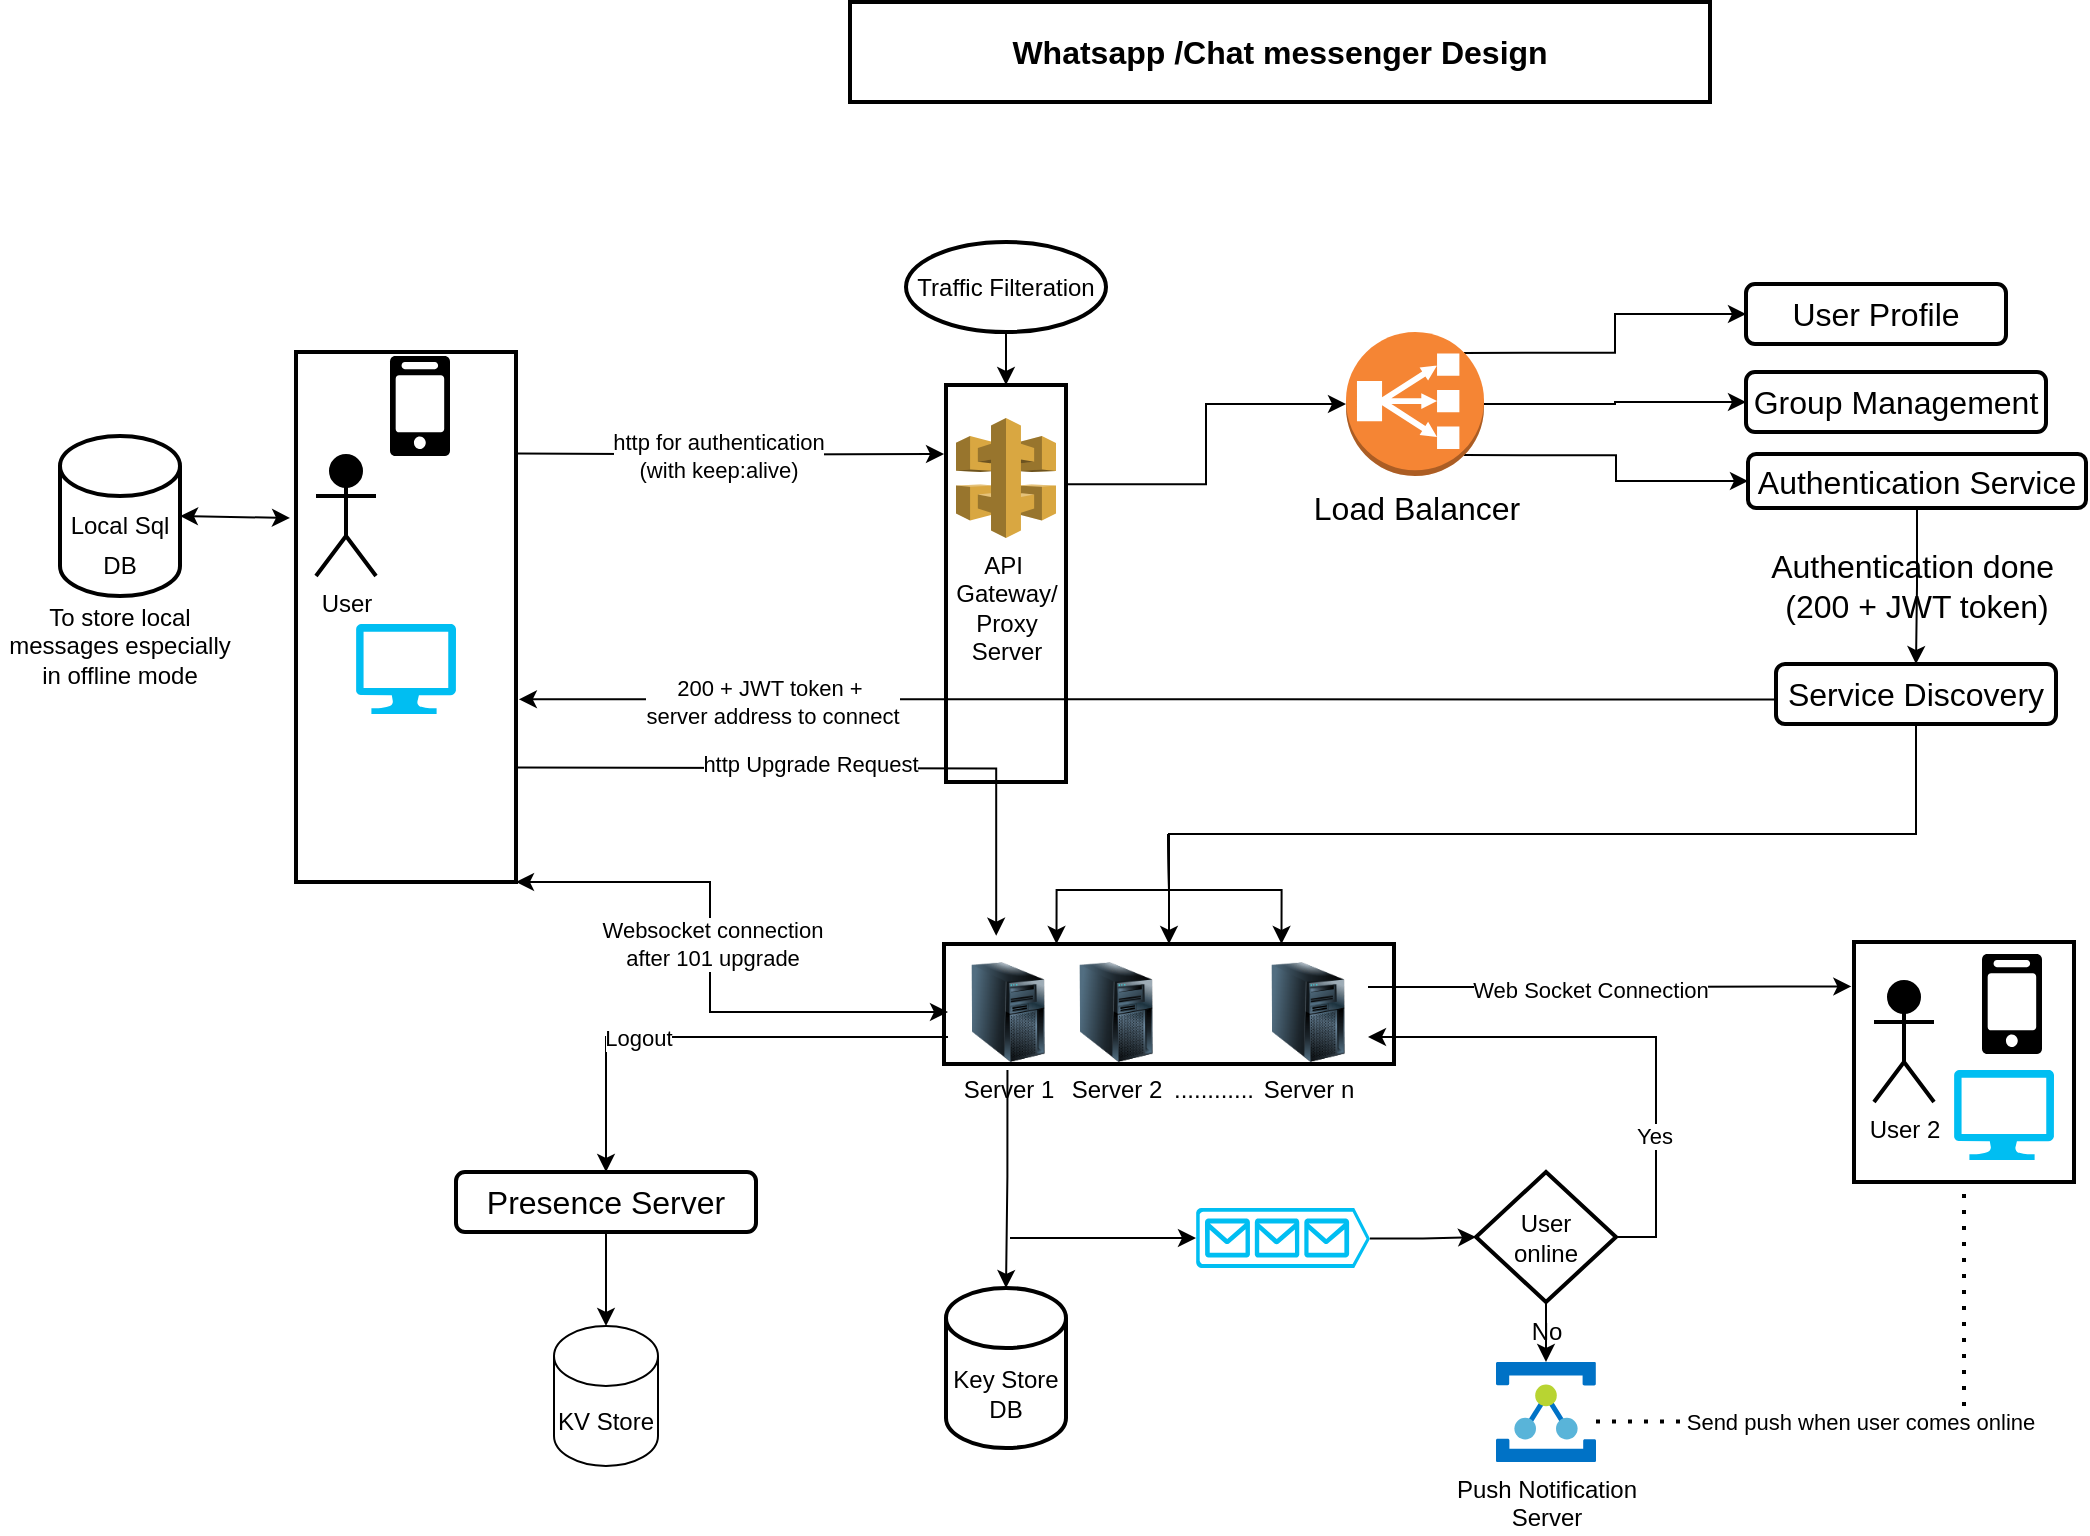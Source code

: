 <mxfile version="28.1.2" pages="5">
  <diagram name="Whatsapp/Chat Messanger" id="FwZEkRaonVABs5Nfbc_Y">
    <mxGraphModel dx="1197" dy="896" grid="1" gridSize="10" guides="1" tooltips="1" connect="1" arrows="1" fold="1" page="1" pageScale="1" pageWidth="850" pageHeight="1100" math="0" shadow="0">
      <root>
        <mxCell id="0" />
        <mxCell id="1" parent="0" />
        <mxCell id="ewhb513AnXxoGItvE4dK-2" value="" style="rounded=0;whiteSpace=wrap;html=1;fillColor=none;strokeWidth=2;strokeColor=#000000;" parent="1" vertex="1">
          <mxGeometry x="430" y="50" width="430" height="50" as="geometry" />
        </mxCell>
        <mxCell id="ewhb513AnXxoGItvE4dK-3" value="&lt;font style=&quot;font-size: 16px;&quot; color=&quot;#000000&quot;&gt;&lt;b&gt;Whatsapp /Chat messenger Design&lt;/b&gt;&lt;/font&gt;" style="text;html=1;align=center;verticalAlign=middle;whiteSpace=wrap;rounded=0;strokeWidth=2;" parent="1" vertex="1">
          <mxGeometry x="510" y="60" width="270" height="30" as="geometry" />
        </mxCell>
        <mxCell id="ewhb513AnXxoGItvE4dK-4" style="edgeStyle=orthogonalEdgeStyle;rounded=0;orthogonalLoop=1;jettySize=auto;html=1;exitX=1;exitY=0.25;exitDx=0;exitDy=0;entryX=0.116;entryY=-0.069;entryDx=0;entryDy=0;entryPerimeter=0;labelBackgroundColor=none;strokeColor=#000000;fontSize=12;fontColor=#000000;" parent="1" target="ewhb513AnXxoGItvE4dK-33" edge="1">
          <mxGeometry relative="1" as="geometry">
            <mxPoint x="263" y="432.75" as="sourcePoint" />
            <mxPoint x="478.3" y="432.5" as="targetPoint" />
          </mxGeometry>
        </mxCell>
        <mxCell id="ewhb513AnXxoGItvE4dK-5" value="http Upgrade Request" style="edgeLabel;html=1;align=center;verticalAlign=middle;resizable=0;points=[];" parent="ewhb513AnXxoGItvE4dK-4" vertex="1" connectable="0">
          <mxGeometry x="-0.241" y="2" relative="1" as="geometry">
            <mxPoint x="24" as="offset" />
          </mxGeometry>
        </mxCell>
        <mxCell id="ewhb513AnXxoGItvE4dK-6" value="" style="rounded=0;whiteSpace=wrap;html=1;strokeColor=#000000;strokeWidth=2;fontSize=16;fontColor=#000000;fillColor=none;" parent="1" vertex="1">
          <mxGeometry x="153" y="225" width="110" height="265" as="geometry" />
        </mxCell>
        <mxCell id="ewhb513AnXxoGItvE4dK-9" value="&lt;font style=&quot;font-size: 12px;&quot;&gt;Local Sql&lt;br&gt;DB&lt;/font&gt;" style="shape=cylinder3;whiteSpace=wrap;html=1;boundedLbl=1;backgroundOutline=1;size=15;strokeColor=#000000;strokeWidth=2;fontSize=16;fontColor=#000000;fillColor=none;" parent="1" vertex="1">
          <mxGeometry x="35" y="267" width="60" height="80" as="geometry" />
        </mxCell>
        <mxCell id="ewhb513AnXxoGItvE4dK-10" style="edgeStyle=orthogonalEdgeStyle;rounded=0;orthogonalLoop=1;jettySize=auto;html=1;exitX=0.855;exitY=0.145;exitDx=0;exitDy=0;exitPerimeter=0;entryX=0;entryY=0.5;entryDx=0;entryDy=0;labelBackgroundColor=none;strokeColor=#000000;fontSize=16;fontColor=#000000;" parent="1" source="ewhb513AnXxoGItvE4dK-13" target="ewhb513AnXxoGItvE4dK-14" edge="1">
          <mxGeometry relative="1" as="geometry" />
        </mxCell>
        <mxCell id="ewhb513AnXxoGItvE4dK-11" style="edgeStyle=orthogonalEdgeStyle;rounded=0;orthogonalLoop=1;jettySize=auto;html=1;exitX=1;exitY=0.5;exitDx=0;exitDy=0;exitPerimeter=0;entryX=0;entryY=0.5;entryDx=0;entryDy=0;labelBackgroundColor=none;strokeColor=#000000;fontSize=16;fontColor=#000000;" parent="1" source="ewhb513AnXxoGItvE4dK-13" target="ewhb513AnXxoGItvE4dK-15" edge="1">
          <mxGeometry relative="1" as="geometry" />
        </mxCell>
        <mxCell id="ewhb513AnXxoGItvE4dK-12" style="edgeStyle=orthogonalEdgeStyle;rounded=0;orthogonalLoop=1;jettySize=auto;html=1;exitX=0.855;exitY=0.855;exitDx=0;exitDy=0;exitPerimeter=0;entryX=0;entryY=0.5;entryDx=0;entryDy=0;labelBackgroundColor=none;strokeColor=#000000;fontSize=16;fontColor=#000000;" parent="1" source="ewhb513AnXxoGItvE4dK-13" target="ewhb513AnXxoGItvE4dK-17" edge="1">
          <mxGeometry relative="1" as="geometry" />
        </mxCell>
        <mxCell id="ewhb513AnXxoGItvE4dK-13" value="Load Balancer" style="outlineConnect=0;dashed=0;verticalLabelPosition=bottom;verticalAlign=top;align=center;html=1;shape=mxgraph.aws3.classic_load_balancer;fillColor=#F58534;gradientColor=none;strokeColor=#000000;strokeWidth=2;fontSize=16;fontColor=#000000;" parent="1" vertex="1">
          <mxGeometry x="678" y="215" width="69" height="72" as="geometry" />
        </mxCell>
        <mxCell id="ewhb513AnXxoGItvE4dK-14" value="User Profile" style="rounded=1;whiteSpace=wrap;html=1;strokeColor=#000000;strokeWidth=2;fontSize=16;fontColor=#000000;fillColor=none;" parent="1" vertex="1">
          <mxGeometry x="878" y="191" width="130" height="30" as="geometry" />
        </mxCell>
        <mxCell id="ewhb513AnXxoGItvE4dK-15" value="Group Management" style="rounded=1;whiteSpace=wrap;html=1;strokeColor=#000000;strokeWidth=2;fontSize=16;fontColor=#000000;fillColor=none;" parent="1" vertex="1">
          <mxGeometry x="878" y="235" width="150" height="30" as="geometry" />
        </mxCell>
        <mxCell id="ewhb513AnXxoGItvE4dK-16" value="Authentication done&amp;nbsp;&lt;div&gt;(200 + JWT token)&lt;/div&gt;" style="edgeStyle=orthogonalEdgeStyle;rounded=0;orthogonalLoop=1;jettySize=auto;html=1;exitX=0.5;exitY=1;exitDx=0;exitDy=0;entryX=0.5;entryY=0;entryDx=0;entryDy=0;strokeColor=#000000;fontSize=16;fontColor=#000000;labelBackgroundColor=none;" parent="1" source="ewhb513AnXxoGItvE4dK-17" target="ewhb513AnXxoGItvE4dK-19" edge="1">
          <mxGeometry relative="1" as="geometry" />
        </mxCell>
        <mxCell id="ewhb513AnXxoGItvE4dK-17" value="Authentication Service" style="rounded=1;whiteSpace=wrap;html=1;strokeColor=#000000;strokeWidth=2;fontSize=16;fontColor=#000000;fillColor=none;" parent="1" vertex="1">
          <mxGeometry x="879" y="276" width="169" height="27" as="geometry" />
        </mxCell>
        <mxCell id="ewhb513AnXxoGItvE4dK-18" style="edgeStyle=orthogonalEdgeStyle;rounded=0;orthogonalLoop=1;jettySize=auto;html=1;exitX=0;exitY=0.5;exitDx=0;exitDy=0;labelBackgroundColor=none;strokeColor=#000000;fontSize=12;fontColor=#000000;entryX=1.013;entryY=0.847;entryDx=0;entryDy=0;entryPerimeter=0;" parent="1" source="ewhb513AnXxoGItvE4dK-19" edge="1">
          <mxGeometry relative="1" as="geometry">
            <mxPoint x="893" y="345.21" as="sourcePoint" />
            <mxPoint x="264.43" y="398.665" as="targetPoint" />
            <Array as="points">
              <mxPoint x="893" y="399" />
            </Array>
          </mxGeometry>
        </mxCell>
        <mxCell id="h_y8U_LoF2xofD90duV6-14" value="200 + JWT token +&amp;nbsp;&lt;div&gt;server address to connect&lt;/div&gt;" style="edgeLabel;html=1;align=center;verticalAlign=middle;resizable=0;points=[];" vertex="1" connectable="0" parent="ewhb513AnXxoGItvE4dK-18">
          <mxGeometry x="0.172" y="1" relative="1" as="geometry">
            <mxPoint x="-135" as="offset" />
          </mxGeometry>
        </mxCell>
        <mxCell id="ewhb513AnXxoGItvE4dK-19" value="Service Discovery" style="rounded=1;whiteSpace=wrap;html=1;strokeColor=#000000;strokeWidth=2;fontSize=16;fontColor=#000000;fillColor=none;" parent="1" vertex="1">
          <mxGeometry x="893" y="381" width="140" height="30" as="geometry" />
        </mxCell>
        <mxCell id="ewhb513AnXxoGItvE4dK-20" style="edgeStyle=orthogonalEdgeStyle;rounded=0;orthogonalLoop=1;jettySize=auto;html=1;exitX=1;exitY=0.25;exitDx=0;exitDy=0;entryX=0;entryY=0.5;entryDx=0;entryDy=0;entryPerimeter=0;labelBackgroundColor=none;strokeColor=#000000;fontSize=12;fontColor=#000000;" parent="1" source="ewhb513AnXxoGItvE4dK-21" target="ewhb513AnXxoGItvE4dK-13" edge="1">
          <mxGeometry relative="1" as="geometry" />
        </mxCell>
        <mxCell id="ewhb513AnXxoGItvE4dK-21" value="" style="rounded=0;whiteSpace=wrap;html=1;strokeColor=#000000;strokeWidth=2;fontSize=16;fontColor=#000000;fillColor=none;" parent="1" vertex="1">
          <mxGeometry x="478" y="241.5" width="60" height="198.5" as="geometry" />
        </mxCell>
        <mxCell id="ewhb513AnXxoGItvE4dK-22" value="" style="verticalLabelPosition=bottom;html=1;verticalAlign=top;align=center;strokeColor=none;fillColor=#00BEF2;shape=mxgraph.azure.computer;pointerEvents=1;strokeWidth=2;fontSize=12;fontColor=#000000;" parent="1" vertex="1">
          <mxGeometry x="183" y="361" width="50" height="45" as="geometry" />
        </mxCell>
        <mxCell id="ewhb513AnXxoGItvE4dK-23" value="" style="outlineConnect=0;dashed=0;verticalLabelPosition=bottom;verticalAlign=top;align=center;html=1;shape=mxgraph.aws3.mobile_client;fillColor=#000000;gradientColor=none;strokeColor=#000000;strokeWidth=2;fontSize=12;fontColor=#000000;" parent="1" vertex="1">
          <mxGeometry x="200" y="227" width="30" height="50" as="geometry" />
        </mxCell>
        <mxCell id="ewhb513AnXxoGItvE4dK-24" value="User" style="shape=umlActor;verticalLabelPosition=bottom;verticalAlign=top;html=1;outlineConnect=0;strokeColor=#000000;strokeWidth=2;fontSize=12;fontColor=#000000;fillColor=#000000;" parent="1" vertex="1">
          <mxGeometry x="163" y="277" width="30" height="60" as="geometry" />
        </mxCell>
        <mxCell id="ewhb513AnXxoGItvE4dK-25" style="edgeStyle=orthogonalEdgeStyle;rounded=0;orthogonalLoop=1;jettySize=auto;html=1;exitX=0.5;exitY=1;exitDx=0;exitDy=0;entryX=0.5;entryY=0;entryDx=0;entryDy=0;labelBackgroundColor=none;strokeColor=#000000;fontSize=12;fontColor=#000000;" parent="1" source="ewhb513AnXxoGItvE4dK-26" target="ewhb513AnXxoGItvE4dK-21" edge="1">
          <mxGeometry relative="1" as="geometry" />
        </mxCell>
        <mxCell id="ewhb513AnXxoGItvE4dK-26" value="Traffic Filteration" style="ellipse;whiteSpace=wrap;html=1;strokeColor=#000000;strokeWidth=2;fontSize=12;fontColor=#000000;fillColor=none;" parent="1" vertex="1">
          <mxGeometry x="458" y="170" width="100" height="45" as="geometry" />
        </mxCell>
        <mxCell id="ewhb513AnXxoGItvE4dK-27" value="API&amp;nbsp;&lt;div&gt;Gateway/&lt;/div&gt;&lt;div&gt;Proxy&lt;/div&gt;&lt;div&gt;Server&lt;/div&gt;" style="outlineConnect=0;dashed=0;verticalLabelPosition=bottom;verticalAlign=top;align=center;html=1;shape=mxgraph.aws3.api_gateway;fillColor=#D9A741;gradientColor=none;strokeColor=#000000;strokeWidth=2;fontSize=12;fontColor=#000000;" parent="1" vertex="1">
          <mxGeometry x="483" y="258" width="50" height="60" as="geometry" />
        </mxCell>
        <mxCell id="ewhb513AnXxoGItvE4dK-32" value="To store local messages especially in offline mode" style="text;html=1;strokeColor=none;fillColor=none;align=center;verticalAlign=middle;whiteSpace=wrap;rounded=0;strokeWidth=2;fontSize=12;fontColor=#000000;" parent="1" vertex="1">
          <mxGeometry x="5" y="357" width="120" height="30" as="geometry" />
        </mxCell>
        <mxCell id="ewhb513AnXxoGItvE4dK-33" value="" style="rounded=0;whiteSpace=wrap;html=1;strokeColor=#000000;strokeWidth=2;fontSize=12;fontColor=#000000;fillColor=none;" parent="1" vertex="1">
          <mxGeometry x="477" y="521" width="225" height="60" as="geometry" />
        </mxCell>
        <mxCell id="ewhb513AnXxoGItvE4dK-34" value="&lt;span style=&quot;background-color: rgb(255, 255, 255);&quot;&gt;Server 1&lt;/span&gt;" style="image;html=1;image=img/lib/clip_art/computers/Server_Tower_128x128.png;strokeColor=#000000;strokeWidth=2;fontSize=12;fontColor=#000000;fillColor=#FFFFFF;" parent="1" vertex="1">
          <mxGeometry x="479" y="530" width="60" height="50" as="geometry" />
        </mxCell>
        <mxCell id="ewhb513AnXxoGItvE4dK-35" style="edgeStyle=orthogonalEdgeStyle;rounded=0;orthogonalLoop=1;jettySize=auto;html=1;exitX=0.141;exitY=1.05;exitDx=0;exitDy=0;entryX=0.5;entryY=0;entryDx=0;entryDy=0;entryPerimeter=0;labelBackgroundColor=none;strokeColor=#000000;fontSize=12;fontColor=#000000;exitPerimeter=0;" parent="1" source="ewhb513AnXxoGItvE4dK-33" target="ewhb513AnXxoGItvE4dK-40" edge="1">
          <mxGeometry relative="1" as="geometry" />
        </mxCell>
        <mxCell id="ewhb513AnXxoGItvE4dK-36" value="&lt;span style=&quot;background-color: rgb(255, 255, 255);&quot;&gt;Server 2&lt;/span&gt;" style="image;html=1;image=img/lib/clip_art/computers/Server_Tower_128x128.png;strokeColor=#000000;strokeWidth=2;fontSize=12;fontColor=#000000;fillColor=#FFFFFF;" parent="1" vertex="1">
          <mxGeometry x="533" y="530" width="60" height="50" as="geometry" />
        </mxCell>
        <mxCell id="ewhb513AnXxoGItvE4dK-37" style="edgeStyle=orthogonalEdgeStyle;rounded=0;orthogonalLoop=1;jettySize=auto;html=1;exitX=1;exitY=0.25;exitDx=0;exitDy=0;entryX=-0.012;entryY=0.185;entryDx=0;entryDy=0;entryPerimeter=0;labelBackgroundColor=none;strokeColor=#000000;fontSize=12;fontColor=#000000;endArrow=classic;endFill=1;" parent="1" source="ewhb513AnXxoGItvE4dK-38" target="ewhb513AnXxoGItvE4dK-48" edge="1">
          <mxGeometry relative="1" as="geometry" />
        </mxCell>
        <mxCell id="hHOZmWdSCg4MKxdZvMvC-11" value="Web Socket Connection" style="edgeLabel;html=1;align=center;verticalAlign=middle;resizable=0;points=[];" vertex="1" connectable="0" parent="ewhb513AnXxoGItvE4dK-37">
          <mxGeometry x="-0.091" y="-1" relative="1" as="geometry">
            <mxPoint x="1" as="offset" />
          </mxGeometry>
        </mxCell>
        <mxCell id="ewhb513AnXxoGItvE4dK-38" value="&lt;span style=&quot;background-color: rgb(255, 255, 255);&quot;&gt;Server n&lt;/span&gt;" style="image;html=1;image=img/lib/clip_art/computers/Server_Tower_128x128.png;strokeColor=#000000;strokeWidth=2;fontSize=12;fontColor=#000000;fillColor=#FFFFFF;" parent="1" vertex="1">
          <mxGeometry x="629" y="530" width="60" height="50" as="geometry" />
        </mxCell>
        <mxCell id="ewhb513AnXxoGItvE4dK-39" value="............" style="text;html=1;strokeColor=none;fillColor=none;align=center;verticalAlign=middle;whiteSpace=wrap;rounded=0;labelBackgroundColor=#FFFFFF;strokeWidth=2;fontSize=12;fontColor=#000000;" parent="1" vertex="1">
          <mxGeometry x="582" y="579" width="60" height="30" as="geometry" />
        </mxCell>
        <mxCell id="ewhb513AnXxoGItvE4dK-40" value="Key Store&lt;br&gt;DB" style="shape=cylinder3;whiteSpace=wrap;html=1;boundedLbl=1;backgroundOutline=1;size=15;labelBackgroundColor=#FFFFFF;strokeColor=#000000;strokeWidth=2;fontSize=12;fontColor=#000000;fillColor=#FFFFFF;" parent="1" vertex="1">
          <mxGeometry x="478" y="693" width="60" height="80" as="geometry" />
        </mxCell>
        <mxCell id="ewhb513AnXxoGItvE4dK-41" style="edgeStyle=orthogonalEdgeStyle;rounded=0;orthogonalLoop=1;jettySize=auto;html=1;exitX=1;exitY=0.51;exitDx=0;exitDy=0;exitPerimeter=0;entryX=0;entryY=0.5;entryDx=0;entryDy=0;labelBackgroundColor=none;strokeColor=#000000;fontSize=12;fontColor=#000000;endArrow=classic;endFill=1;" parent="1" source="ewhb513AnXxoGItvE4dK-42" target="ewhb513AnXxoGItvE4dK-46" edge="1">
          <mxGeometry relative="1" as="geometry" />
        </mxCell>
        <mxCell id="ewhb513AnXxoGItvE4dK-42" value="" style="verticalLabelPosition=bottom;html=1;verticalAlign=top;align=center;strokeColor=none;fillColor=#00BEF2;shape=mxgraph.azure.queue_generic;pointerEvents=1;labelBackgroundColor=#FFFFFF;strokeWidth=2;fontSize=12;fontColor=#000000;" parent="1" vertex="1">
          <mxGeometry x="603" y="653" width="87" height="30" as="geometry" />
        </mxCell>
        <mxCell id="ewhb513AnXxoGItvE4dK-43" value="No" style="edgeStyle=orthogonalEdgeStyle;rounded=0;orthogonalLoop=1;jettySize=auto;html=1;exitX=0.5;exitY=1;exitDx=0;exitDy=0;labelBackgroundColor=none;strokeColor=#000000;fontSize=12;fontColor=#000000;endArrow=classic;endFill=1;" parent="1" source="ewhb513AnXxoGItvE4dK-46" target="ewhb513AnXxoGItvE4dK-47" edge="1">
          <mxGeometry relative="1" as="geometry" />
        </mxCell>
        <mxCell id="ewhb513AnXxoGItvE4dK-44" style="edgeStyle=orthogonalEdgeStyle;rounded=0;orthogonalLoop=1;jettySize=auto;html=1;exitX=1;exitY=0.5;exitDx=0;exitDy=0;entryX=1;entryY=0.75;entryDx=0;entryDy=0;labelBackgroundColor=none;strokeColor=#000000;fontSize=12;fontColor=#000000;endArrow=classic;endFill=1;" parent="1" source="ewhb513AnXxoGItvE4dK-46" target="ewhb513AnXxoGItvE4dK-38" edge="1">
          <mxGeometry relative="1" as="geometry" />
        </mxCell>
        <mxCell id="ewhb513AnXxoGItvE4dK-45" value="Yes" style="edgeLabel;html=1;align=center;verticalAlign=middle;resizable=0;points=[];" parent="ewhb513AnXxoGItvE4dK-44" vertex="1" connectable="0">
          <mxGeometry x="-0.464" y="1" relative="1" as="geometry">
            <mxPoint as="offset" />
          </mxGeometry>
        </mxCell>
        <mxCell id="ewhb513AnXxoGItvE4dK-46" value="User&lt;br&gt;online" style="rhombus;whiteSpace=wrap;html=1;labelBackgroundColor=#FFFFFF;strokeColor=#000000;strokeWidth=2;fontSize=12;fontColor=#000000;fillColor=#FFFFFF;" parent="1" vertex="1">
          <mxGeometry x="743" y="635" width="70" height="65" as="geometry" />
        </mxCell>
        <mxCell id="ewhb513AnXxoGItvE4dK-47" value="Push Notification&lt;div&gt;Server&lt;/div&gt;" style="sketch=0;aspect=fixed;html=1;points=[];align=center;image;fontSize=12;image=img/lib/mscae/Service_Bus_Relay.svg;labelBackgroundColor=#FFFFFF;strokeColor=#000000;strokeWidth=2;fontColor=#000000;fillColor=#FFFFFF;" parent="1" vertex="1">
          <mxGeometry x="753" y="730" width="50" height="50" as="geometry" />
        </mxCell>
        <mxCell id="ewhb513AnXxoGItvE4dK-48" value="" style="rounded=0;whiteSpace=wrap;html=1;strokeColor=#000000;strokeWidth=2;fontSize=16;fontColor=#000000;fillColor=none;" parent="1" vertex="1">
          <mxGeometry x="932" y="520" width="110" height="120" as="geometry" />
        </mxCell>
        <mxCell id="ewhb513AnXxoGItvE4dK-49" value="" style="verticalLabelPosition=bottom;html=1;verticalAlign=top;align=center;strokeColor=none;fillColor=#00BEF2;shape=mxgraph.azure.computer;pointerEvents=1;strokeWidth=2;fontSize=12;fontColor=#000000;" parent="1" vertex="1">
          <mxGeometry x="982" y="584" width="50" height="45" as="geometry" />
        </mxCell>
        <mxCell id="ewhb513AnXxoGItvE4dK-50" value="" style="outlineConnect=0;dashed=0;verticalLabelPosition=bottom;verticalAlign=top;align=center;html=1;shape=mxgraph.aws3.mobile_client;fillColor=#000000;gradientColor=none;strokeColor=#000000;strokeWidth=2;fontSize=12;fontColor=#000000;" parent="1" vertex="1">
          <mxGeometry x="996" y="526" width="30" height="50" as="geometry" />
        </mxCell>
        <mxCell id="ewhb513AnXxoGItvE4dK-51" value="User 2" style="shape=umlActor;verticalLabelPosition=bottom;verticalAlign=top;html=1;outlineConnect=0;strokeColor=#000000;strokeWidth=2;fontSize=12;fontColor=#000000;fillColor=#000000;" parent="1" vertex="1">
          <mxGeometry x="942" y="540" width="30" height="60" as="geometry" />
        </mxCell>
        <mxCell id="ewhb513AnXxoGItvE4dK-53" value="" style="endArrow=classic;html=1;rounded=0;entryX=0;entryY=0.5;entryDx=0;entryDy=0;entryPerimeter=0;" parent="1" target="ewhb513AnXxoGItvE4dK-42" edge="1">
          <mxGeometry width="50" height="50" relative="1" as="geometry">
            <mxPoint x="510" y="668" as="sourcePoint" />
            <mxPoint x="545.0" y="668" as="targetPoint" />
          </mxGeometry>
        </mxCell>
        <mxCell id="ewhb513AnXxoGItvE4dK-54" style="edgeStyle=orthogonalEdgeStyle;rounded=0;orthogonalLoop=1;jettySize=auto;html=1;exitX=0;exitY=0.75;exitDx=0;exitDy=0;entryX=0.5;entryY=0;entryDx=0;entryDy=0;labelBackgroundColor=none;strokeColor=#000000;fontSize=16;fontColor=#000000;" parent="1" source="ewhb513AnXxoGItvE4dK-34" target="ewhb513AnXxoGItvE4dK-56" edge="1">
          <mxGeometry relative="1" as="geometry">
            <mxPoint x="780" y="302" as="sourcePoint" />
          </mxGeometry>
        </mxCell>
        <mxCell id="ewhb513AnXxoGItvE4dK-55" value="Logout" style="edgeLabel;html=1;align=center;verticalAlign=middle;resizable=0;points=[];" parent="ewhb513AnXxoGItvE4dK-54" vertex="1" connectable="0">
          <mxGeometry x="0.312" relative="1" as="geometry">
            <mxPoint x="1" as="offset" />
          </mxGeometry>
        </mxCell>
        <mxCell id="ewhb513AnXxoGItvE4dK-56" value="Presence Server" style="rounded=1;whiteSpace=wrap;html=1;strokeColor=#000000;strokeWidth=2;fontSize=16;fontColor=#000000;fillColor=none;" parent="1" vertex="1">
          <mxGeometry x="233" y="635" width="150" height="30" as="geometry" />
        </mxCell>
        <mxCell id="ewhb513AnXxoGItvE4dK-59" value="KV Store" style="shape=cylinder3;whiteSpace=wrap;html=1;boundedLbl=1;backgroundOutline=1;size=15;" parent="1" vertex="1">
          <mxGeometry x="282" y="712" width="52" height="70" as="geometry" />
        </mxCell>
        <mxCell id="hHOZmWdSCg4MKxdZvMvC-7" style="edgeStyle=orthogonalEdgeStyle;rounded=0;orthogonalLoop=1;jettySize=auto;html=1;exitX=0.5;exitY=1;exitDx=0;exitDy=0;" edge="1" parent="1" source="ewhb513AnXxoGItvE4dK-19" target="ewhb513AnXxoGItvE4dK-33">
          <mxGeometry relative="1" as="geometry">
            <mxPoint x="960" y="450" as="sourcePoint" />
          </mxGeometry>
        </mxCell>
        <mxCell id="hHOZmWdSCg4MKxdZvMvC-9" style="edgeStyle=orthogonalEdgeStyle;rounded=0;orthogonalLoop=1;jettySize=auto;html=1;entryX=0.75;entryY=0;entryDx=0;entryDy=0;" edge="1" parent="1" target="ewhb513AnXxoGItvE4dK-33">
          <mxGeometry relative="1" as="geometry">
            <mxPoint x="589.0" y="466" as="sourcePoint" />
          </mxGeometry>
        </mxCell>
        <mxCell id="hHOZmWdSCg4MKxdZvMvC-10" style="edgeStyle=orthogonalEdgeStyle;rounded=0;orthogonalLoop=1;jettySize=auto;html=1;entryX=0.25;entryY=0;entryDx=0;entryDy=0;" edge="1" parent="1" target="ewhb513AnXxoGItvE4dK-33">
          <mxGeometry relative="1" as="geometry">
            <mxPoint x="589.0" y="466" as="sourcePoint" />
          </mxGeometry>
        </mxCell>
        <mxCell id="hHOZmWdSCg4MKxdZvMvC-13" value="" style="endArrow=classic;startArrow=classic;html=1;rounded=0;exitX=1;exitY=0.5;exitDx=0;exitDy=0;exitPerimeter=0;" edge="1" parent="1" source="ewhb513AnXxoGItvE4dK-9">
          <mxGeometry width="50" height="50" relative="1" as="geometry">
            <mxPoint x="280" y="418" as="sourcePoint" />
            <mxPoint x="150" y="308" as="targetPoint" />
          </mxGeometry>
        </mxCell>
        <mxCell id="h_y8U_LoF2xofD90duV6-7" value="" style="endArrow=classic;startArrow=classic;html=1;rounded=0;entryX=0;entryY=0.5;entryDx=0;entryDy=0;exitX=1;exitY=1;exitDx=0;exitDy=0;" edge="1" parent="1" source="ewhb513AnXxoGItvE4dK-6" target="ewhb513AnXxoGItvE4dK-34">
          <mxGeometry width="50" height="50" relative="1" as="geometry">
            <mxPoint x="262.01" y="398.927" as="sourcePoint" />
            <mxPoint x="478" y="399" as="targetPoint" />
            <Array as="points">
              <mxPoint x="360" y="490" />
              <mxPoint x="360" y="555" />
            </Array>
          </mxGeometry>
        </mxCell>
        <mxCell id="h_y8U_LoF2xofD90duV6-8" value="Websocket connection&lt;div&gt;after 101 upgrade&lt;/div&gt;" style="edgeLabel;html=1;align=center;verticalAlign=middle;resizable=0;points=[];" vertex="1" connectable="0" parent="h_y8U_LoF2xofD90duV6-7">
          <mxGeometry x="-0.093" y="1" relative="1" as="geometry">
            <mxPoint as="offset" />
          </mxGeometry>
        </mxCell>
        <mxCell id="h_y8U_LoF2xofD90duV6-9" style="edgeStyle=orthogonalEdgeStyle;rounded=0;orthogonalLoop=1;jettySize=auto;html=1;exitX=1;exitY=0.25;exitDx=0;exitDy=0;entryX=-0.033;entryY=0.203;entryDx=0;entryDy=0;entryPerimeter=0;" edge="1" parent="1">
          <mxGeometry relative="1" as="geometry">
            <mxPoint x="264" y="275.75" as="sourcePoint" />
            <mxPoint x="477.02" y="276.01" as="targetPoint" />
          </mxGeometry>
        </mxCell>
        <mxCell id="h_y8U_LoF2xofD90duV6-10" value="http for authentication&lt;div&gt;(with keep:alive)&lt;/div&gt;" style="edgeLabel;html=1;align=center;verticalAlign=middle;resizable=0;points=[];" vertex="1" connectable="0" parent="h_y8U_LoF2xofD90duV6-9">
          <mxGeometry x="-0.062" relative="1" as="geometry">
            <mxPoint as="offset" />
          </mxGeometry>
        </mxCell>
        <mxCell id="h_y8U_LoF2xofD90duV6-11" value="" style="endArrow=none;dashed=1;html=1;dashPattern=1 3;strokeWidth=2;rounded=0;entryX=0.5;entryY=1;entryDx=0;entryDy=0;exitX=1;exitY=0.594;exitDx=0;exitDy=0;exitPerimeter=0;" edge="1" parent="1" source="ewhb513AnXxoGItvE4dK-47" target="ewhb513AnXxoGItvE4dK-48">
          <mxGeometry width="50" height="50" relative="1" as="geometry">
            <mxPoint x="580" y="520" as="sourcePoint" />
            <mxPoint x="630" y="470" as="targetPoint" />
            <Array as="points">
              <mxPoint x="987" y="760" />
            </Array>
          </mxGeometry>
        </mxCell>
        <mxCell id="h_y8U_LoF2xofD90duV6-12" value="Send push when user comes online" style="edgeLabel;html=1;align=center;verticalAlign=middle;resizable=0;points=[];" vertex="1" connectable="0" parent="h_y8U_LoF2xofD90duV6-11">
          <mxGeometry x="-0.135" relative="1" as="geometry">
            <mxPoint as="offset" />
          </mxGeometry>
        </mxCell>
        <mxCell id="h_y8U_LoF2xofD90duV6-15" style="edgeStyle=orthogonalEdgeStyle;rounded=0;orthogonalLoop=1;jettySize=auto;html=1;exitX=0.5;exitY=1;exitDx=0;exitDy=0;entryX=0.5;entryY=0;entryDx=0;entryDy=0;entryPerimeter=0;" edge="1" parent="1" source="ewhb513AnXxoGItvE4dK-56" target="ewhb513AnXxoGItvE4dK-59">
          <mxGeometry relative="1" as="geometry" />
        </mxCell>
      </root>
    </mxGraphModel>
  </diagram>
  <diagram name="Instagram" id="BBYIpeVUM_Pp2THVeYps">
    <mxGraphModel dx="1050" dy="522" grid="1" gridSize="10" guides="1" tooltips="1" connect="1" arrows="1" fold="1" page="1" pageScale="1" pageWidth="1169" pageHeight="827" math="0" shadow="0">
      <root>
        <mxCell id="JEjzlFw6t6a2NhCm18pd-0" />
        <mxCell id="JEjzlFw6t6a2NhCm18pd-1" parent="JEjzlFw6t6a2NhCm18pd-0" />
        <mxCell id="JEjzlFw6t6a2NhCm18pd-2" value="" style="rounded=0;whiteSpace=wrap;html=1;fillColor=#eeeeee;strokeColor=#36393d;" parent="JEjzlFw6t6a2NhCm18pd-1" vertex="1">
          <mxGeometry x="6" y="3" width="1160" height="820" as="geometry" />
        </mxCell>
        <mxCell id="JEjzlFw6t6a2NhCm18pd-3" value="&lt;font style=&quot;font-size: 18px;&quot;&gt;Instagram&lt;/font&gt;" style="rounded=0;whiteSpace=wrap;html=1;fillColor=none;strokeWidth=2;strokeColor=#000000;" parent="JEjzlFw6t6a2NhCm18pd-1" vertex="1">
          <mxGeometry x="390" y="10" width="430" height="50" as="geometry" />
        </mxCell>
        <mxCell id="U08PJLU9lS9YtC-txUqM-0" style="edgeStyle=orthogonalEdgeStyle;rounded=0;orthogonalLoop=1;jettySize=auto;html=1;exitX=1;exitY=0.25;exitDx=0;exitDy=0;entryX=0.005;entryY=0.2;entryDx=0;entryDy=0;entryPerimeter=0;labelBackgroundColor=none;strokeColor=#000000;fontSize=12;fontColor=#000000;" parent="JEjzlFw6t6a2NhCm18pd-1" source="U08PJLU9lS9YtC-txUqM-1" target="U08PJLU9lS9YtC-txUqM-4" edge="1">
          <mxGeometry relative="1" as="geometry" />
        </mxCell>
        <mxCell id="-_NhU1SxsBvOPbosuFTN-1" value="http" style="edgeLabel;html=1;align=center;verticalAlign=middle;resizable=0;points=[];" parent="U08PJLU9lS9YtC-txUqM-0" vertex="1" connectable="0">
          <mxGeometry x="-0.292" y="-2" relative="1" as="geometry">
            <mxPoint as="offset" />
          </mxGeometry>
        </mxCell>
        <mxCell id="U08PJLU9lS9YtC-txUqM-1" value="" style="rounded=0;whiteSpace=wrap;html=1;strokeColor=#000000;strokeWidth=2;fontSize=16;fontColor=#000000;fillColor=none;" parent="JEjzlFw6t6a2NhCm18pd-1" vertex="1">
          <mxGeometry x="150" y="200" width="110" height="120" as="geometry" />
        </mxCell>
        <mxCell id="U08PJLU9lS9YtC-txUqM-2" style="edgeStyle=orthogonalEdgeStyle;rounded=0;orthogonalLoop=1;jettySize=auto;html=1;entryX=0;entryY=0.5;entryDx=0;entryDy=0;fontSize=16;fontColor=#000000;strokeColor=#000000;" parent="JEjzlFw6t6a2NhCm18pd-1" source="U08PJLU9lS9YtC-txUqM-3" target="U08PJLU9lS9YtC-txUqM-1" edge="1">
          <mxGeometry relative="1" as="geometry" />
        </mxCell>
        <mxCell id="U08PJLU9lS9YtC-txUqM-3" value="&lt;font style=&quot;font-size: 12px;&quot;&gt;Local Sql&lt;br&gt;DB&lt;/font&gt;" style="shape=cylinder3;whiteSpace=wrap;html=1;boundedLbl=1;backgroundOutline=1;size=15;strokeColor=#000000;strokeWidth=2;fontSize=16;fontColor=#000000;fillColor=none;" parent="JEjzlFw6t6a2NhCm18pd-1" vertex="1">
          <mxGeometry x="20" y="220" width="60" height="80" as="geometry" />
        </mxCell>
        <mxCell id="U08PJLU9lS9YtC-txUqM-4" value="" style="rounded=0;whiteSpace=wrap;html=1;strokeColor=#000000;strokeWidth=2;fontSize=16;fontColor=#000000;fillColor=none;" parent="JEjzlFw6t6a2NhCm18pd-1" vertex="1">
          <mxGeometry x="390" y="146.5" width="60" height="223.5" as="geometry" />
        </mxCell>
        <mxCell id="U08PJLU9lS9YtC-txUqM-5" value="" style="verticalLabelPosition=bottom;html=1;verticalAlign=top;align=center;strokeColor=none;fillColor=#00BEF2;shape=mxgraph.azure.computer;pointerEvents=1;strokeWidth=2;fontSize=12;fontColor=#000000;" parent="JEjzlFw6t6a2NhCm18pd-1" vertex="1">
          <mxGeometry x="200" y="264" width="50" height="45" as="geometry" />
        </mxCell>
        <mxCell id="U08PJLU9lS9YtC-txUqM-6" value="" style="outlineConnect=0;dashed=0;verticalLabelPosition=bottom;verticalAlign=top;align=center;html=1;shape=mxgraph.aws3.mobile_client;fillColor=#000000;gradientColor=none;strokeColor=#000000;strokeWidth=2;fontSize=12;fontColor=#000000;" parent="JEjzlFw6t6a2NhCm18pd-1" vertex="1">
          <mxGeometry x="214" y="206" width="30" height="50" as="geometry" />
        </mxCell>
        <mxCell id="U08PJLU9lS9YtC-txUqM-7" value="User" style="shape=umlActor;verticalLabelPosition=bottom;verticalAlign=top;html=1;outlineConnect=0;strokeColor=#000000;strokeWidth=2;fontSize=12;fontColor=#000000;fillColor=#000000;" parent="JEjzlFw6t6a2NhCm18pd-1" vertex="1">
          <mxGeometry x="160" y="220" width="30" height="60" as="geometry" />
        </mxCell>
        <mxCell id="9LV3-pJDLrUQUIXu5JAp-0" style="edgeStyle=orthogonalEdgeStyle;rounded=0;orthogonalLoop=1;jettySize=auto;html=1;exitX=0.5;exitY=1;exitDx=0;exitDy=0;entryX=0.5;entryY=0;entryDx=0;entryDy=0;" parent="JEjzlFw6t6a2NhCm18pd-1" source="U08PJLU9lS9YtC-txUqM-8" target="U08PJLU9lS9YtC-txUqM-4" edge="1">
          <mxGeometry relative="1" as="geometry" />
        </mxCell>
        <mxCell id="U08PJLU9lS9YtC-txUqM-8" value="Traffic Filteration" style="ellipse;whiteSpace=wrap;html=1;strokeColor=#000000;strokeWidth=2;fontSize=12;fontColor=#000000;fillColor=none;" parent="JEjzlFw6t6a2NhCm18pd-1" vertex="1">
          <mxGeometry x="370" y="75" width="100" height="45" as="geometry" />
        </mxCell>
        <mxCell id="U08PJLU9lS9YtC-txUqM-9" value="" style="outlineConnect=0;dashed=0;verticalLabelPosition=bottom;verticalAlign=top;align=center;html=1;shape=mxgraph.aws3.api_gateway;fillColor=#D9A741;gradientColor=none;strokeColor=#000000;strokeWidth=2;fontSize=12;fontColor=#000000;" parent="JEjzlFw6t6a2NhCm18pd-1" vertex="1">
          <mxGeometry x="395" y="150" width="50" height="60" as="geometry" />
        </mxCell>
        <mxCell id="U08PJLU9lS9YtC-txUqM-10" value="Web&lt;br&gt;Socket" style="rounded=0;whiteSpace=wrap;html=1;strokeColor=#000000;strokeWidth=2;fontSize=12;fontColor=#000000;fillColor=#FFFFFF;" parent="JEjzlFw6t6a2NhCm18pd-1" vertex="1">
          <mxGeometry x="395" y="220" width="50" height="90" as="geometry" />
        </mxCell>
        <mxCell id="U08PJLU9lS9YtC-txUqM-11" value="" style="endArrow=classic;startArrow=classic;html=1;rounded=0;labelBackgroundColor=none;strokeColor=#000000;fontSize=12;fontColor=#000000;exitX=1;exitY=0.75;exitDx=0;exitDy=0;entryX=0;entryY=0.5;entryDx=0;entryDy=0;" parent="JEjzlFw6t6a2NhCm18pd-1" source="U08PJLU9lS9YtC-txUqM-1" target="U08PJLU9lS9YtC-txUqM-10" edge="1">
          <mxGeometry width="50" height="50" relative="1" as="geometry">
            <mxPoint x="530" y="250" as="sourcePoint" />
            <mxPoint x="580" y="200" as="targetPoint" />
            <Array as="points">
              <mxPoint x="320" y="290" />
            </Array>
          </mxGeometry>
        </mxCell>
        <mxCell id="3cc7mTL13khyCDW1kv4i-0" value="XMPP/TCP" style="edgeLabel;html=1;align=center;verticalAlign=middle;resizable=0;points=[];" parent="U08PJLU9lS9YtC-txUqM-11" vertex="1" connectable="0">
          <mxGeometry x="0.06" y="-3" relative="1" as="geometry">
            <mxPoint as="offset" />
          </mxGeometry>
        </mxCell>
        <mxCell id="U08PJLU9lS9YtC-txUqM-12" value="To store local messages especially in offline mode" style="text;html=1;strokeColor=none;fillColor=none;align=center;verticalAlign=middle;whiteSpace=wrap;rounded=0;strokeWidth=2;fontSize=12;fontColor=#000000;" parent="JEjzlFw6t6a2NhCm18pd-1" vertex="1">
          <mxGeometry x="2" y="309" width="120" height="30" as="geometry" />
        </mxCell>
        <mxCell id="q34Sy39tsFJGS8U8P3e1-2" style="edgeStyle=orthogonalEdgeStyle;rounded=0;orthogonalLoop=1;jettySize=auto;html=1;exitX=0.855;exitY=0.145;exitDx=0;exitDy=0;exitPerimeter=0;entryX=0;entryY=0.25;entryDx=0;entryDy=0;" parent="JEjzlFw6t6a2NhCm18pd-1" source="OGfwswc6QAu7BwN8Sq5O-0" target="Ptdj-PpZZd7gTvsX4c2O-2" edge="1">
          <mxGeometry relative="1" as="geometry" />
        </mxCell>
        <mxCell id="OGfwswc6QAu7BwN8Sq5O-0" value="" style="outlineConnect=0;dashed=0;verticalLabelPosition=bottom;verticalAlign=top;align=center;html=1;shape=mxgraph.aws3.classic_load_balancer;fillColor=#F58534;gradientColor=none;strokeColor=#000000;strokeWidth=2;fontSize=16;fontColor=#000000;" parent="JEjzlFw6t6a2NhCm18pd-1" vertex="1">
          <mxGeometry x="590" y="120" width="69" height="72" as="geometry" />
        </mxCell>
        <mxCell id="OGfwswc6QAu7BwN8Sq5O-1" style="edgeStyle=orthogonalEdgeStyle;rounded=0;orthogonalLoop=1;jettySize=auto;html=1;exitX=1;exitY=0.25;exitDx=0;exitDy=0;entryX=0;entryY=0.5;entryDx=0;entryDy=0;entryPerimeter=0;labelBackgroundColor=none;strokeColor=#000000;fontSize=12;fontColor=#000000;" parent="JEjzlFw6t6a2NhCm18pd-1" target="OGfwswc6QAu7BwN8Sq5O-0" edge="1">
          <mxGeometry relative="1" as="geometry">
            <mxPoint x="450" y="189" as="sourcePoint" />
          </mxGeometry>
        </mxCell>
        <mxCell id="nmRgIuXKoeiEjBjeD90D-0" style="edgeStyle=orthogonalEdgeStyle;rounded=0;orthogonalLoop=1;jettySize=auto;html=1;exitX=0.855;exitY=0.855;exitDx=0;exitDy=0;exitPerimeter=0;entryX=0;entryY=0.5;entryDx=0;entryDy=0;labelBackgroundColor=none;strokeColor=#000000;fontSize=16;fontColor=#000000;" parent="JEjzlFw6t6a2NhCm18pd-1" target="nmRgIuXKoeiEjBjeD90D-2" edge="1">
          <mxGeometry relative="1" as="geometry">
            <mxPoint x="649" y="182" as="sourcePoint" />
          </mxGeometry>
        </mxCell>
        <mxCell id="nmRgIuXKoeiEjBjeD90D-1" value="&lt;p style=&quot;line-height: 120%; padding: 0px 0px 14px; margin-top: 16px;&quot;&gt;Authentication done&lt;/p&gt;" style="edgeStyle=orthogonalEdgeStyle;rounded=0;orthogonalLoop=1;jettySize=auto;html=1;exitX=0.5;exitY=1;exitDx=0;exitDy=0;entryX=1;entryY=0.25;entryDx=0;entryDy=0;strokeColor=#000000;fontSize=16;fontColor=#000000;labelBackgroundColor=none;" parent="JEjzlFw6t6a2NhCm18pd-1" source="nmRgIuXKoeiEjBjeD90D-2" target="U08PJLU9lS9YtC-txUqM-10" edge="1">
          <mxGeometry x="0.002" relative="1" as="geometry">
            <mxPoint x="875" y="251" as="targetPoint" />
            <mxPoint as="offset" />
          </mxGeometry>
        </mxCell>
        <mxCell id="nmRgIuXKoeiEjBjeD90D-2" value="Authentication Service" style="rounded=1;whiteSpace=wrap;html=1;strokeColor=#000000;strokeWidth=2;fontSize=16;fontColor=#000000;fillColor=none;" parent="JEjzlFw6t6a2NhCm18pd-1" vertex="1">
          <mxGeometry x="791" y="181" width="169" height="27" as="geometry" />
        </mxCell>
        <mxCell id="Ptdj-PpZZd7gTvsX4c2O-0" value="Api Gateway/ Proxy Server" style="text;html=1;align=center;verticalAlign=middle;whiteSpace=wrap;rounded=0;" parent="JEjzlFw6t6a2NhCm18pd-1" vertex="1">
          <mxGeometry x="297" y="141" width="100" height="30" as="geometry" />
        </mxCell>
        <mxCell id="Ptdj-PpZZd7gTvsX4c2O-2" value="&lt;span style=&quot;font-size: 12px;&quot;&gt;Timeline Service/ User Feed Service&lt;/span&gt;" style="rounded=1;whiteSpace=wrap;html=1;strokeColor=#000000;strokeWidth=2;fontSize=16;fontColor=#000000;fillColor=none;" parent="JEjzlFw6t6a2NhCm18pd-1" vertex="1">
          <mxGeometry x="791" y="110" width="110" height="50" as="geometry" />
        </mxCell>
        <mxCell id="q34Sy39tsFJGS8U8P3e1-1" value="Follower 1&lt;div&gt;Queue&lt;/div&gt;" style="verticalLabelPosition=bottom;html=1;verticalAlign=top;align=center;strokeColor=none;fillColor=#00BEF2;shape=mxgraph.azure.queue_generic;pointerEvents=1;labelBackgroundColor=#FFFFFF;strokeWidth=2;fontSize=12;fontColor=#000000;" parent="JEjzlFw6t6a2NhCm18pd-1" vertex="1">
          <mxGeometry x="1020" y="120" width="87" height="30" as="geometry" />
        </mxCell>
        <mxCell id="q34Sy39tsFJGS8U8P3e1-3" style="edgeStyle=orthogonalEdgeStyle;rounded=0;orthogonalLoop=1;jettySize=auto;html=1;exitX=1;exitY=0.25;exitDx=0;exitDy=0;entryX=0;entryY=0.5;entryDx=0;entryDy=0;entryPerimeter=0;" parent="JEjzlFw6t6a2NhCm18pd-1" source="Ptdj-PpZZd7gTvsX4c2O-2" target="q34Sy39tsFJGS8U8P3e1-1" edge="1">
          <mxGeometry relative="1" as="geometry" />
        </mxCell>
        <mxCell id="q34Sy39tsFJGS8U8P3e1-4" value="" style="rounded=0;whiteSpace=wrap;html=1;strokeColor=#000000;strokeWidth=2;fontSize=16;fontColor=#000000;fillColor=none;" parent="JEjzlFw6t6a2NhCm18pd-1" vertex="1">
          <mxGeometry x="1001" y="453" width="120" height="120" as="geometry" />
        </mxCell>
        <mxCell id="q34Sy39tsFJGS8U8P3e1-5" value="" style="verticalLabelPosition=bottom;html=1;verticalAlign=top;align=center;strokeColor=none;fillColor=#00BEF2;shape=mxgraph.azure.computer;pointerEvents=1;strokeWidth=2;fontSize=12;fontColor=#000000;" parent="JEjzlFw6t6a2NhCm18pd-1" vertex="1">
          <mxGeometry x="1061" y="517" width="50" height="45" as="geometry" />
        </mxCell>
        <mxCell id="q34Sy39tsFJGS8U8P3e1-6" value="" style="outlineConnect=0;dashed=0;verticalLabelPosition=bottom;verticalAlign=top;align=center;html=1;shape=mxgraph.aws3.mobile_client;fillColor=#000000;gradientColor=none;strokeColor=#000000;strokeWidth=2;fontSize=12;fontColor=#000000;" parent="JEjzlFw6t6a2NhCm18pd-1" vertex="1">
          <mxGeometry x="1075" y="459" width="30" height="50" as="geometry" />
        </mxCell>
        <mxCell id="q34Sy39tsFJGS8U8P3e1-7" value="Influencer" style="shape=umlActor;verticalLabelPosition=bottom;verticalAlign=top;html=1;outlineConnect=0;strokeColor=#000000;strokeWidth=2;fontSize=12;fontColor=#000000;fillColor=#000000;" parent="JEjzlFw6t6a2NhCm18pd-1" vertex="1">
          <mxGeometry x="1017" y="473" width="30" height="60" as="geometry" />
        </mxCell>
        <mxCell id="q34Sy39tsFJGS8U8P3e1-8" style="edgeStyle=orthogonalEdgeStyle;rounded=0;orthogonalLoop=1;jettySize=auto;html=1;exitX=0.5;exitY=0;exitDx=0;exitDy=0;entryX=0.206;entryY=1.008;entryDx=0;entryDy=0;entryPerimeter=0;" parent="JEjzlFw6t6a2NhCm18pd-1" edge="1">
          <mxGeometry relative="1" as="geometry">
            <mxPoint x="1054" y="453" as="sourcePoint" />
            <mxPoint x="1030.922" y="150.24" as="targetPoint" />
            <Array as="points">
              <mxPoint x="1031" y="453" />
            </Array>
          </mxGeometry>
        </mxCell>
        <mxCell id="q34Sy39tsFJGS8U8P3e1-11" value="Follower 2 queue" style="verticalLabelPosition=bottom;html=1;verticalAlign=top;align=center;strokeColor=none;fillColor=#00BEF2;shape=mxgraph.azure.queue_generic;pointerEvents=1;labelBackgroundColor=#FFFFFF;strokeWidth=2;fontSize=12;fontColor=#000000;" parent="JEjzlFw6t6a2NhCm18pd-1" vertex="1">
          <mxGeometry x="1070" y="226" width="87" height="30" as="geometry" />
        </mxCell>
        <mxCell id="q34Sy39tsFJGS8U8P3e1-12" value="Follower n&lt;div&gt;queue&lt;/div&gt;" style="verticalLabelPosition=bottom;html=1;verticalAlign=top;align=center;strokeColor=none;fillColor=#00BEF2;shape=mxgraph.azure.queue_generic;pointerEvents=1;labelBackgroundColor=#FFFFFF;strokeWidth=2;fontSize=12;fontColor=#000000;" parent="JEjzlFw6t6a2NhCm18pd-1" vertex="1">
          <mxGeometry x="1070" y="300" width="87" height="30" as="geometry" />
        </mxCell>
        <mxCell id="q34Sy39tsFJGS8U8P3e1-13" style="edgeStyle=orthogonalEdgeStyle;rounded=0;orthogonalLoop=1;jettySize=auto;html=1;exitX=0.5;exitY=0;exitDx=0;exitDy=0;entryX=0;entryY=0.5;entryDx=0;entryDy=0;entryPerimeter=0;" parent="JEjzlFw6t6a2NhCm18pd-1" source="q34Sy39tsFJGS8U8P3e1-4" target="q34Sy39tsFJGS8U8P3e1-11" edge="1">
          <mxGeometry relative="1" as="geometry" />
        </mxCell>
        <mxCell id="q34Sy39tsFJGS8U8P3e1-14" style="edgeStyle=orthogonalEdgeStyle;rounded=0;orthogonalLoop=1;jettySize=auto;html=1;exitX=0.75;exitY=0;exitDx=0;exitDy=0;entryX=0.183;entryY=1.125;entryDx=0;entryDy=0;entryPerimeter=0;" parent="JEjzlFw6t6a2NhCm18pd-1" edge="1">
          <mxGeometry relative="1" as="geometry">
            <mxPoint x="1085" y="453" as="sourcePoint" />
            <mxPoint x="1079.921" y="333.75" as="targetPoint" />
            <Array as="points">
              <mxPoint x="1080" y="454" />
            </Array>
          </mxGeometry>
        </mxCell>
        <mxCell id="g-1_oXNIEIHAk3i7fql3-0" value="Notification Service" style="rounded=1;whiteSpace=wrap;html=1;strokeColor=#000000;strokeWidth=2;fontSize=16;fontColor=#000000;fillColor=none;" parent="JEjzlFw6t6a2NhCm18pd-1" vertex="1">
          <mxGeometry x="610" y="339" width="150" height="27" as="geometry" />
        </mxCell>
        <mxCell id="g-1_oXNIEIHAk3i7fql3-1" value="Normal&lt;div&gt;User&lt;/div&gt;" style="shape=umlActor;verticalLabelPosition=bottom;verticalAlign=top;html=1;outlineConnect=0;strokeColor=#000000;strokeWidth=2;fontSize=12;fontColor=#000000;fillColor=#000000;" parent="JEjzlFw6t6a2NhCm18pd-1" vertex="1">
          <mxGeometry x="723" y="473" width="30" height="60" as="geometry" />
        </mxCell>
        <mxCell id="g-1_oXNIEIHAk3i7fql3-2" style="edgeStyle=orthogonalEdgeStyle;rounded=0;orthogonalLoop=1;jettySize=auto;html=1;exitX=0.5;exitY=0;exitDx=0;exitDy=0;exitPerimeter=0;entryX=0.25;entryY=1;entryDx=0;entryDy=0;" parent="JEjzlFw6t6a2NhCm18pd-1" source="g-1_oXNIEIHAk3i7fql3-1" edge="1">
          <mxGeometry relative="1" as="geometry">
            <mxPoint x="738.5" y="366" as="targetPoint" />
          </mxGeometry>
        </mxCell>
        <mxCell id="g-1_oXNIEIHAk3i7fql3-3" style="edgeStyle=orthogonalEdgeStyle;rounded=0;orthogonalLoop=1;jettySize=auto;html=1;exitX=0.25;exitY=0;exitDx=0;exitDy=0;" parent="JEjzlFw6t6a2NhCm18pd-1" target="U08PJLU9lS9YtC-txUqM-10" edge="1">
          <mxGeometry relative="1" as="geometry">
            <mxPoint x="742.5" y="339" as="sourcePoint" />
            <mxPoint x="540" y="297.04" as="targetPoint" />
            <Array as="points">
              <mxPoint x="680" y="339" />
              <mxPoint x="680" y="297" />
            </Array>
          </mxGeometry>
        </mxCell>
        <mxCell id="g-1_oXNIEIHAk3i7fql3-4" value="Push Model" style="edgeLabel;html=1;align=center;verticalAlign=middle;resizable=0;points=[];" parent="g-1_oXNIEIHAk3i7fql3-3" vertex="1" connectable="0">
          <mxGeometry x="-0.055" y="-1" relative="1" as="geometry">
            <mxPoint as="offset" />
          </mxGeometry>
        </mxCell>
        <mxCell id="g-1_oXNIEIHAk3i7fql3-6" style="edgeStyle=orthogonalEdgeStyle;rounded=0;orthogonalLoop=1;jettySize=auto;html=1;exitX=0.5;exitY=0;exitDx=0;exitDy=0;exitPerimeter=0;entryX=0.25;entryY=1;entryDx=0;entryDy=0;" parent="JEjzlFw6t6a2NhCm18pd-1" source="g-1_oXNIEIHAk3i7fql3-5" target="g-1_oXNIEIHAk3i7fql3-0" edge="1">
          <mxGeometry relative="1" as="geometry" />
        </mxCell>
        <mxCell id="g-1_oXNIEIHAk3i7fql3-7" value="Batch (send notifications&lt;div&gt;in batches (say batch of&amp;nbsp;&lt;/div&gt;&lt;div&gt;1000 to followers)&lt;/div&gt;" style="edgeLabel;html=1;align=center;verticalAlign=middle;resizable=0;points=[];" parent="g-1_oXNIEIHAk3i7fql3-6" vertex="1" connectable="0">
          <mxGeometry x="0.23" y="1" relative="1" as="geometry">
            <mxPoint as="offset" />
          </mxGeometry>
        </mxCell>
        <mxCell id="g-1_oXNIEIHAk3i7fql3-5" value="Celebrity&lt;div&gt;&lt;span style=&quot;background-color: initial;&quot;&gt;With Large No.&lt;/span&gt;&lt;div&gt;of Followers&lt;/div&gt;&lt;/div&gt;" style="shape=umlActor;verticalLabelPosition=bottom;verticalAlign=top;html=1;outlineConnect=0;" parent="JEjzlFw6t6a2NhCm18pd-1" vertex="1">
          <mxGeometry x="632" y="470" width="30" height="60" as="geometry" />
        </mxCell>
        <mxCell id="g-1_oXNIEIHAk3i7fql3-8" style="edgeStyle=orthogonalEdgeStyle;rounded=0;orthogonalLoop=1;jettySize=auto;html=1;entryX=0.995;entryY=0.952;entryDx=0;entryDy=0;entryPerimeter=0;exitX=0.995;exitY=0.952;exitDx=0;exitDy=0;exitPerimeter=0;" parent="JEjzlFw6t6a2NhCm18pd-1" edge="1" source="U08PJLU9lS9YtC-txUqM-4">
          <mxGeometry relative="1" as="geometry">
            <mxPoint x="630" y="500" as="targetPoint" />
            <Array as="points">
              <mxPoint x="470" y="359" />
              <mxPoint x="470" y="500" />
            </Array>
          </mxGeometry>
        </mxCell>
        <mxCell id="g-1_oXNIEIHAk3i7fql3-9" value="Pull Model&lt;div&gt;(Let user pull&lt;/div&gt;&lt;div&gt;notification as&lt;/div&gt;&lt;div&gt;he comes online)&lt;/div&gt;" style="edgeLabel;html=1;align=center;verticalAlign=middle;resizable=0;points=[];" parent="g-1_oXNIEIHAk3i7fql3-8" vertex="1" connectable="0">
          <mxGeometry x="0.597" relative="1" as="geometry">
            <mxPoint x="-1" as="offset" />
          </mxGeometry>
        </mxCell>
        <mxCell id="Rvosb_dNKXYOBjgcmlmi-0" value="Image Service" style="rounded=1;whiteSpace=wrap;html=1;strokeColor=#000000;strokeWidth=2;fontSize=16;fontColor=#000000;fillColor=none;" vertex="1" parent="JEjzlFw6t6a2NhCm18pd-1">
          <mxGeometry x="791" y="259" width="169" height="27" as="geometry" />
        </mxCell>
        <mxCell id="Rvosb_dNKXYOBjgcmlmi-1" style="edgeStyle=orthogonalEdgeStyle;rounded=0;orthogonalLoop=1;jettySize=auto;html=1;exitX=0;exitY=0.5;exitDx=0;exitDy=0;entryX=1.004;entryY=0.591;entryDx=0;entryDy=0;entryPerimeter=0;" edge="1" parent="JEjzlFw6t6a2NhCm18pd-1" source="Rvosb_dNKXYOBjgcmlmi-0" target="U08PJLU9lS9YtC-txUqM-10">
          <mxGeometry relative="1" as="geometry" />
        </mxCell>
        <mxCell id="Rvosb_dNKXYOBjgcmlmi-2" value="CDN" style="image;aspect=fixed;html=1;points=[];align=center;fontSize=12;image=img/lib/azure2/app_services/CDN_Profiles.svg;" vertex="1" parent="JEjzlFw6t6a2NhCm18pd-1">
          <mxGeometry x="841" y="417.71" width="60" height="35.29" as="geometry" />
        </mxCell>
        <mxCell id="Rvosb_dNKXYOBjgcmlmi-3" style="edgeStyle=orthogonalEdgeStyle;rounded=0;orthogonalLoop=1;jettySize=auto;html=1;exitX=0.583;exitY=0.065;exitDx=0;exitDy=0;entryX=0.5;entryY=1;entryDx=0;entryDy=0;exitPerimeter=0;" edge="1" parent="JEjzlFw6t6a2NhCm18pd-1" source="Rvosb_dNKXYOBjgcmlmi-2" target="Rvosb_dNKXYOBjgcmlmi-0">
          <mxGeometry relative="1" as="geometry" />
        </mxCell>
      </root>
    </mxGraphModel>
  </diagram>
  <diagram name="Payment System" id="s413jpdVUbgb-Sm2NoZo">
    <mxGraphModel dx="1050" dy="522" grid="1" gridSize="10" guides="1" tooltips="1" connect="1" arrows="1" fold="1" page="1" pageScale="1" pageWidth="1169" pageHeight="827" math="0" shadow="0">
      <root>
        <mxCell id="0" />
        <mxCell id="1" parent="0" />
        <mxCell id="bMlD8K3QHufmYSERv4Qj-1" value="" style="rounded=0;whiteSpace=wrap;html=1;fillColor=#eeeeee;strokeColor=#36393d;" vertex="1" parent="1">
          <mxGeometry x="6" y="3" width="1160" height="820" as="geometry" />
        </mxCell>
      </root>
    </mxGraphModel>
  </diagram>
  <diagram name="TinyUrl" id="5daFwTjf_dEv4ApM_BPi">
    <mxGraphModel dx="1050" dy="522" grid="1" gridSize="10" guides="1" tooltips="1" connect="1" arrows="1" fold="1" page="1" pageScale="1" pageWidth="1169" pageHeight="827" math="0" shadow="0">
      <root>
        <mxCell id="0" />
        <mxCell id="1" parent="0" />
        <mxCell id="tURa_n9fQMbtOaTJwWiR-3" value="" style="rounded=0;whiteSpace=wrap;html=1;strokeColor=#000000;strokeWidth=2;fontSize=16;fontColor=#000000;fillColor=none;" parent="1" vertex="1">
          <mxGeometry x="150" y="225" width="110" height="120" as="geometry" />
        </mxCell>
        <mxCell id="tURa_n9fQMbtOaTJwWiR-5" value="" style="verticalLabelPosition=bottom;html=1;verticalAlign=top;align=center;strokeColor=none;fillColor=#00BEF2;shape=mxgraph.azure.computer;pointerEvents=1;strokeWidth=2;fontSize=12;fontColor=#000000;" parent="1" vertex="1">
          <mxGeometry x="200" y="289" width="50" height="45" as="geometry" />
        </mxCell>
        <mxCell id="tURa_n9fQMbtOaTJwWiR-6" value="" style="outlineConnect=0;dashed=0;verticalLabelPosition=bottom;verticalAlign=top;align=center;html=1;shape=mxgraph.aws3.mobile_client;fillColor=#000000;gradientColor=none;strokeColor=#000000;strokeWidth=2;fontSize=12;fontColor=#000000;" parent="1" vertex="1">
          <mxGeometry x="214" y="231" width="30" height="50" as="geometry" />
        </mxCell>
        <mxCell id="tURa_n9fQMbtOaTJwWiR-7" value="Client" style="shape=umlActor;verticalLabelPosition=bottom;verticalAlign=top;html=1;outlineConnect=0;strokeColor=#000000;strokeWidth=2;fontSize=12;fontColor=#000000;fillColor=#000000;" parent="1" vertex="1">
          <mxGeometry x="160" y="245" width="30" height="60" as="geometry" />
        </mxCell>
        <mxCell id="tURa_n9fQMbtOaTJwWiR-20" style="edgeStyle=orthogonalEdgeStyle;rounded=0;orthogonalLoop=1;jettySize=auto;html=1;exitX=1;exitY=0.5;exitDx=0;exitDy=0;exitPerimeter=0;entryX=0;entryY=0.5;entryDx=0;entryDy=0;" parent="1" source="tURa_n9fQMbtOaTJwWiR-12" target="tURa_n9fQMbtOaTJwWiR-17" edge="1">
          <mxGeometry relative="1" as="geometry" />
        </mxCell>
        <mxCell id="tURa_n9fQMbtOaTJwWiR-12" value="" style="outlineConnect=0;dashed=0;verticalLabelPosition=bottom;verticalAlign=top;align=center;html=1;shape=mxgraph.aws3.classic_load_balancer;fillColor=#F58534;gradientColor=none;" parent="1" vertex="1">
          <mxGeometry x="421" y="219" width="69" height="72" as="geometry" />
        </mxCell>
        <mxCell id="tURa_n9fQMbtOaTJwWiR-14" style="edgeStyle=orthogonalEdgeStyle;rounded=0;orthogonalLoop=1;jettySize=auto;html=1;exitX=1;exitY=0.25;exitDx=0;exitDy=0;entryX=0;entryY=0.5;entryDx=0;entryDy=0;entryPerimeter=0;" parent="1" source="tURa_n9fQMbtOaTJwWiR-3" target="tURa_n9fQMbtOaTJwWiR-12" edge="1">
          <mxGeometry relative="1" as="geometry" />
        </mxCell>
        <mxCell id="tURa_n9fQMbtOaTJwWiR-15" value="Post (/create)" style="text;html=1;align=center;verticalAlign=middle;resizable=0;points=[];autosize=1;strokeColor=none;fillColor=none;" parent="1" vertex="1">
          <mxGeometry x="280" y="218" width="100" height="30" as="geometry" />
        </mxCell>
        <mxCell id="tURa_n9fQMbtOaTJwWiR-16" value="" style="rounded=0;whiteSpace=wrap;html=1;" parent="1" vertex="1">
          <mxGeometry x="630" y="181.5" width="80" height="288.5" as="geometry" />
        </mxCell>
        <mxCell id="tURa_n9fQMbtOaTJwWiR-22" style="edgeStyle=orthogonalEdgeStyle;rounded=0;orthogonalLoop=1;jettySize=auto;html=1;exitX=1;exitY=0.5;exitDx=0;exitDy=0;entryX=0;entryY=0.5;entryDx=0;entryDy=0;" parent="1" source="tURa_n9fQMbtOaTJwWiR-17" target="tURa_n9fQMbtOaTJwWiR-21" edge="1">
          <mxGeometry relative="1" as="geometry" />
        </mxCell>
        <mxCell id="tURa_n9fQMbtOaTJwWiR-17" value="Server 1" style="image;html=1;image=img/lib/clip_art/computers/Server_Tower_128x128.png" parent="1" vertex="1">
          <mxGeometry x="640" y="193" width="50" height="57" as="geometry" />
        </mxCell>
        <mxCell id="tURa_n9fQMbtOaTJwWiR-18" value="Server 2&lt;div&gt;........&lt;/div&gt;" style="image;html=1;image=img/lib/clip_art/computers/Server_Tower_128x128.png" parent="1" vertex="1">
          <mxGeometry x="644" y="282" width="50" height="57" as="geometry" />
        </mxCell>
        <mxCell id="tURa_n9fQMbtOaTJwWiR-19" value="Server n" style="image;html=1;image=img/lib/clip_art/computers/Server_Tower_128x128.png" parent="1" vertex="1">
          <mxGeometry x="644" y="385" width="50" height="57" as="geometry" />
        </mxCell>
        <mxCell id="tURa_n9fQMbtOaTJwWiR-21" value="Key Generation Service" style="rounded=1;whiteSpace=wrap;html=1;" parent="1" vertex="1">
          <mxGeometry x="810" y="221" width="120" height="60" as="geometry" />
        </mxCell>
        <mxCell id="tURa_n9fQMbtOaTJwWiR-23" value="Key-Value&lt;div&gt;DB&lt;/div&gt;" style="shape=cylinder3;whiteSpace=wrap;html=1;boundedLbl=1;backgroundOutline=1;size=15;" parent="1" vertex="1">
          <mxGeometry x="1040" y="199" width="60" height="80" as="geometry" />
        </mxCell>
        <mxCell id="tURa_n9fQMbtOaTJwWiR-24" style="edgeStyle=orthogonalEdgeStyle;rounded=0;orthogonalLoop=1;jettySize=auto;html=1;exitX=1;exitY=0.5;exitDx=0;exitDy=0;entryX=0;entryY=0;entryDx=0;entryDy=52.5;entryPerimeter=0;endArrow=classic;startArrow=classic" parent="1" source="tURa_n9fQMbtOaTJwWiR-21" target="tURa_n9fQMbtOaTJwWiR-23" edge="1">
          <mxGeometry relative="1" as="geometry" />
        </mxCell>
        <mxCell id="tURa_n9fQMbtOaTJwWiR-25" value="Clean up Service" style="rounded=1;whiteSpace=wrap;html=1;" parent="1" vertex="1">
          <mxGeometry x="1005" y="390" width="130" height="30" as="geometry" />
        </mxCell>
        <mxCell id="tURa_n9fQMbtOaTJwWiR-28" style="edgeStyle=orthogonalEdgeStyle;rounded=0;orthogonalLoop=1;jettySize=auto;html=1;exitX=0.5;exitY=0;exitDx=0;exitDy=0;entryX=0.5;entryY=1;entryDx=0;entryDy=0;entryPerimeter=0;" parent="1" source="tURa_n9fQMbtOaTJwWiR-25" target="tURa_n9fQMbtOaTJwWiR-23" edge="1">
          <mxGeometry relative="1" as="geometry" />
        </mxCell>
      </root>
    </mxGraphModel>
  </diagram>
  <diagram name="Youtube" id="KiByfAXvcRcPmgzilgzi">
    <mxGraphModel dx="1050" dy="522" grid="1" gridSize="10" guides="1" tooltips="1" connect="1" arrows="1" fold="1" page="1" pageScale="1" pageWidth="1169" pageHeight="827" math="0" shadow="0">
      <root>
        <mxCell id="0" />
        <mxCell id="1" parent="0" />
        <mxCell id="GCA7KdadlOXPOmH-Dwuj-1" value="" style="rounded=0;whiteSpace=wrap;html=1;fillColor=#eeeeee;strokeColor=#36393d;" parent="1" vertex="1">
          <mxGeometry x="6" y="3" width="1160" height="820" as="geometry" />
        </mxCell>
        <mxCell id="pbMLyX-JwEX--z3Dh3OP-1" value="" style="rounded=0;whiteSpace=wrap;html=1;strokeColor=#000000;strokeWidth=2;fontSize=16;fontColor=#000000;fillColor=none;" parent="1" vertex="1">
          <mxGeometry x="150" y="200" width="110" height="160" as="geometry" />
        </mxCell>
        <mxCell id="pbMLyX-JwEX--z3Dh3OP-2" value="" style="verticalLabelPosition=bottom;html=1;verticalAlign=top;align=center;strokeColor=none;fillColor=#00BEF2;shape=mxgraph.azure.computer;pointerEvents=1;strokeWidth=2;fontSize=12;fontColor=#000000;" parent="1" vertex="1">
          <mxGeometry x="200" y="264" width="50" height="45" as="geometry" />
        </mxCell>
        <mxCell id="pbMLyX-JwEX--z3Dh3OP-3" value="" style="outlineConnect=0;dashed=0;verticalLabelPosition=bottom;verticalAlign=top;align=center;html=1;shape=mxgraph.aws3.mobile_client;fillColor=#000000;gradientColor=none;strokeColor=#000000;strokeWidth=2;fontSize=12;fontColor=#000000;" parent="1" vertex="1">
          <mxGeometry x="214" y="206" width="30" height="50" as="geometry" />
        </mxCell>
        <mxCell id="pbMLyX-JwEX--z3Dh3OP-4" value="User" style="shape=umlActor;verticalLabelPosition=bottom;verticalAlign=top;html=1;outlineConnect=0;strokeColor=#000000;strokeWidth=2;fontSize=12;fontColor=#000000;fillColor=#000000;" parent="1" vertex="1">
          <mxGeometry x="160" y="220" width="30" height="60" as="geometry" />
        </mxCell>
        <mxCell id="pbMLyX-JwEX--z3Dh3OP-6" value="" style="sketch=0;outlineConnect=0;fontColor=#232F3E;gradientColor=none;fillColor=#7AA116;strokeColor=none;dashed=0;verticalLabelPosition=bottom;verticalAlign=top;align=center;html=1;fontSize=12;fontStyle=0;aspect=fixed;pointerEvents=1;shape=mxgraph.aws4.firetv;" parent="1" vertex="1">
          <mxGeometry x="196.27" y="315" width="56.73" height="40" as="geometry" />
        </mxCell>
        <mxCell id="DBjggpfIbadJkz665lRF-4" style="edgeStyle=orthogonalEdgeStyle;rounded=0;orthogonalLoop=1;jettySize=auto;html=1;exitX=1;exitY=0.5;exitDx=0;exitDy=0;exitPerimeter=0;entryX=0;entryY=0.5;entryDx=0;entryDy=0;" parent="1" source="pbMLyX-JwEX--z3Dh3OP-7" target="pbMLyX-JwEX--z3Dh3OP-9" edge="1">
          <mxGeometry relative="1" as="geometry" />
        </mxCell>
        <mxCell id="se9uRJ2yIyLhXa1p1XfT-4" value="2" style="edgeLabel;html=1;align=center;verticalAlign=middle;resizable=0;points=[];" vertex="1" connectable="0" parent="DBjggpfIbadJkz665lRF-4">
          <mxGeometry x="0.344" y="-1" relative="1" as="geometry">
            <mxPoint as="offset" />
          </mxGeometry>
        </mxCell>
        <mxCell id="pbMLyX-JwEX--z3Dh3OP-7" value="Original Storage BLOB" style="shape=cylinder3;whiteSpace=wrap;html=1;boundedLbl=1;backgroundOutline=1;size=15;" parent="1" vertex="1">
          <mxGeometry x="500" y="126" width="60" height="80" as="geometry" />
        </mxCell>
        <mxCell id="pbMLyX-JwEX--z3Dh3OP-8" style="edgeStyle=orthogonalEdgeStyle;rounded=0;orthogonalLoop=1;jettySize=auto;html=1;exitX=1;exitY=0.5;exitDx=0;exitDy=0;entryX=0;entryY=0.5;entryDx=0;entryDy=0;entryPerimeter=0;" parent="1" source="pbMLyX-JwEX--z3Dh3OP-1" target="pbMLyX-JwEX--z3Dh3OP-7" edge="1">
          <mxGeometry relative="1" as="geometry" />
        </mxCell>
        <mxCell id="se9uRJ2yIyLhXa1p1XfT-2" value="Video upload Flow" style="edgeLabel;html=1;align=center;verticalAlign=middle;resizable=0;points=[];" vertex="1" connectable="0" parent="pbMLyX-JwEX--z3Dh3OP-8">
          <mxGeometry x="-0.668" y="1" relative="1" as="geometry">
            <mxPoint as="offset" />
          </mxGeometry>
        </mxCell>
        <mxCell id="se9uRJ2yIyLhXa1p1XfT-3" value="1" style="edgeLabel;html=1;align=center;verticalAlign=middle;resizable=0;points=[];" vertex="1" connectable="0" parent="pbMLyX-JwEX--z3Dh3OP-8">
          <mxGeometry x="0.069" y="1" relative="1" as="geometry">
            <mxPoint as="offset" />
          </mxGeometry>
        </mxCell>
        <mxCell id="pbMLyX-JwEX--z3Dh3OP-9" value="Transcoding Servers&lt;div&gt;&lt;br&gt;&lt;/div&gt;" style="shape=process;whiteSpace=wrap;html=1;backgroundOutline=1;fillColor=#FFFFFF;labelPosition=center;verticalLabelPosition=bottom;align=center;verticalAlign=top;" parent="1" vertex="1">
          <mxGeometry x="700" y="126" width="120" height="60" as="geometry" />
        </mxCell>
        <mxCell id="DBjggpfIbadJkz665lRF-1" value="" style="image;html=1;image=img/lib/clip_art/computers/Server_Tower_128x128.png;strokeColor=#000000;strokeWidth=2;fontSize=12;fontColor=#000000;fillColor=#FFFFFF;" parent="1" vertex="1">
          <mxGeometry x="710" y="138" width="45" height="36" as="geometry" />
        </mxCell>
        <mxCell id="DBjggpfIbadJkz665lRF-2" value="" style="image;html=1;image=img/lib/clip_art/computers/Server_Tower_128x128.png;strokeColor=#000000;strokeWidth=2;fontSize=12;fontColor=#000000;fillColor=#FFFFFF;" parent="1" vertex="1">
          <mxGeometry x="739" y="140" width="45" height="36" as="geometry" />
        </mxCell>
        <mxCell id="DBjggpfIbadJkz665lRF-3" value="" style="image;html=1;image=img/lib/clip_art/computers/Server_Tower_128x128.png;strokeColor=#000000;strokeWidth=2;fontSize=12;fontColor=#000000;fillColor=#FFFFFF;" parent="1" vertex="1">
          <mxGeometry x="768" y="141" width="45" height="36" as="geometry" />
        </mxCell>
        <mxCell id="DBjggpfIbadJkz665lRF-8" style="edgeStyle=orthogonalEdgeStyle;rounded=0;orthogonalLoop=1;jettySize=auto;html=1;exitX=1;exitY=0.5;exitDx=0;exitDy=0;exitPerimeter=0;" parent="1" source="DBjggpfIbadJkz665lRF-5" target="DBjggpfIbadJkz665lRF-7" edge="1">
          <mxGeometry relative="1" as="geometry" />
        </mxCell>
        <mxCell id="se9uRJ2yIyLhXa1p1XfT-6" value="3a1" style="edgeLabel;html=1;align=center;verticalAlign=middle;resizable=0;points=[];" vertex="1" connectable="0" parent="DBjggpfIbadJkz665lRF-8">
          <mxGeometry x="0.219" y="-3" relative="1" as="geometry">
            <mxPoint as="offset" />
          </mxGeometry>
        </mxCell>
        <mxCell id="DBjggpfIbadJkz665lRF-5" value="Transcoded Storage" style="shape=cylinder3;whiteSpace=wrap;html=1;boundedLbl=1;backgroundOutline=1;size=15;" parent="1" vertex="1">
          <mxGeometry x="914" y="116" width="70" height="80" as="geometry" />
        </mxCell>
        <mxCell id="DBjggpfIbadJkz665lRF-6" style="edgeStyle=orthogonalEdgeStyle;rounded=0;orthogonalLoop=1;jettySize=auto;html=1;exitX=1;exitY=0.5;exitDx=0;exitDy=0;entryX=0;entryY=0.5;entryDx=0;entryDy=0;entryPerimeter=0;" parent="1" source="pbMLyX-JwEX--z3Dh3OP-9" target="DBjggpfIbadJkz665lRF-5" edge="1">
          <mxGeometry relative="1" as="geometry" />
        </mxCell>
        <mxCell id="se9uRJ2yIyLhXa1p1XfT-5" value="3a" style="edgeLabel;html=1;align=center;verticalAlign=middle;resizable=0;points=[];" vertex="1" connectable="0" parent="DBjggpfIbadJkz665lRF-6">
          <mxGeometry x="-0.226" y="-3" relative="1" as="geometry">
            <mxPoint as="offset" />
          </mxGeometry>
        </mxCell>
        <mxCell id="DBjggpfIbadJkz665lRF-7" value="CDN" style="image;aspect=fixed;html=1;points=[];align=center;fontSize=12;image=img/lib/azure2/app_services/CDN_Profiles.svg;" parent="1" vertex="1">
          <mxGeometry x="1070" y="136" width="68" height="40" as="geometry" />
        </mxCell>
        <mxCell id="BvUEJH1B-gipkZiDQG5U-6" style="edgeStyle=orthogonalEdgeStyle;rounded=0;orthogonalLoop=1;jettySize=auto;html=1;exitX=1;exitY=0.51;exitDx=0;exitDy=0;exitPerimeter=0;entryX=0;entryY=0.5;entryDx=0;entryDy=0;" parent="1" source="BvUEJH1B-gipkZiDQG5U-1" target="BvUEJH1B-gipkZiDQG5U-3" edge="1">
          <mxGeometry relative="1" as="geometry" />
        </mxCell>
        <mxCell id="se9uRJ2yIyLhXa1p1XfT-8" value="3b1" style="edgeLabel;html=1;align=center;verticalAlign=middle;resizable=0;points=[];" vertex="1" connectable="0" parent="BvUEJH1B-gipkZiDQG5U-6">
          <mxGeometry x="-0.172" y="1" relative="1" as="geometry">
            <mxPoint as="offset" />
          </mxGeometry>
        </mxCell>
        <mxCell id="BvUEJH1B-gipkZiDQG5U-1" value="Completion Queue" style="verticalLabelPosition=bottom;html=1;verticalAlign=top;align=center;strokeColor=none;fillColor=#00BEF2;shape=mxgraph.azure.queue_generic;pointerEvents=1;labelBackgroundColor=#FFFFFF;strokeWidth=2;fontSize=12;fontColor=#000000;" parent="1" vertex="1">
          <mxGeometry x="784" y="300" width="87" height="30" as="geometry" />
        </mxCell>
        <mxCell id="BvUEJH1B-gipkZiDQG5U-2" style="edgeStyle=orthogonalEdgeStyle;rounded=0;orthogonalLoop=1;jettySize=auto;html=1;exitX=0.5;exitY=1;exitDx=0;exitDy=0;entryX=0;entryY=0.5;entryDx=0;entryDy=0;entryPerimeter=0;" parent="1" source="pbMLyX-JwEX--z3Dh3OP-9" target="BvUEJH1B-gipkZiDQG5U-1" edge="1">
          <mxGeometry relative="1" as="geometry" />
        </mxCell>
        <mxCell id="se9uRJ2yIyLhXa1p1XfT-7" value="3b" style="edgeLabel;html=1;align=center;verticalAlign=middle;resizable=0;points=[];" vertex="1" connectable="0" parent="BvUEJH1B-gipkZiDQG5U-2">
          <mxGeometry x="-0.088" relative="1" as="geometry">
            <mxPoint as="offset" />
          </mxGeometry>
        </mxCell>
        <mxCell id="BvUEJH1B-gipkZiDQG5U-7" style="edgeStyle=orthogonalEdgeStyle;rounded=0;orthogonalLoop=1;jettySize=auto;html=1;exitX=1;exitY=0.25;exitDx=0;exitDy=0;entryX=0;entryY=0.5;entryDx=0;entryDy=0;" parent="1" source="BvUEJH1B-gipkZiDQG5U-3" target="BvUEJH1B-gipkZiDQG5U-4" edge="1">
          <mxGeometry relative="1" as="geometry" />
        </mxCell>
        <mxCell id="se9uRJ2yIyLhXa1p1XfT-11" value="3b1a" style="edgeLabel;html=1;align=center;verticalAlign=middle;resizable=0;points=[];" vertex="1" connectable="0" parent="BvUEJH1B-gipkZiDQG5U-7">
          <mxGeometry x="-0.078" relative="1" as="geometry">
            <mxPoint as="offset" />
          </mxGeometry>
        </mxCell>
        <mxCell id="BvUEJH1B-gipkZiDQG5U-8" style="edgeStyle=orthogonalEdgeStyle;rounded=0;orthogonalLoop=1;jettySize=auto;html=1;exitX=1;exitY=0.75;exitDx=0;exitDy=0;entryX=0;entryY=0.5;entryDx=0;entryDy=0;" parent="1" source="BvUEJH1B-gipkZiDQG5U-3" target="BvUEJH1B-gipkZiDQG5U-5" edge="1">
          <mxGeometry relative="1" as="geometry" />
        </mxCell>
        <mxCell id="se9uRJ2yIyLhXa1p1XfT-10" value="3b1b" style="edgeLabel;html=1;align=center;verticalAlign=middle;resizable=0;points=[];" vertex="1" connectable="0" parent="BvUEJH1B-gipkZiDQG5U-8">
          <mxGeometry x="-0.091" y="-1" relative="1" as="geometry">
            <mxPoint as="offset" />
          </mxGeometry>
        </mxCell>
        <mxCell id="BvUEJH1B-gipkZiDQG5U-3" value="Completion Handler" style="rounded=1;whiteSpace=wrap;html=1;" parent="1" vertex="1">
          <mxGeometry x="920" y="285" width="76" height="60" as="geometry" />
        </mxCell>
        <mxCell id="BvUEJH1B-gipkZiDQG5U-4" value="Metadata Database" style="rounded=1;whiteSpace=wrap;html=1;" parent="1" vertex="1">
          <mxGeometry x="1050" y="226" width="80" height="60" as="geometry" />
        </mxCell>
        <mxCell id="BvUEJH1B-gipkZiDQG5U-5" value="Metadata Cache" style="rounded=1;whiteSpace=wrap;html=1;" parent="1" vertex="1">
          <mxGeometry x="1058" y="330" width="80" height="60" as="geometry" />
        </mxCell>
        <mxCell id="xI7K8O2-MdidfLiWX4An-1" value="&lt;font style=&quot;font-size: 18px;&quot;&gt;YouTube&lt;/font&gt;" style="rounded=0;whiteSpace=wrap;html=1;fillColor=none;strokeWidth=2;strokeColor=#000000;" parent="1" vertex="1">
          <mxGeometry x="390" y="10" width="430" height="50" as="geometry" />
        </mxCell>
      </root>
    </mxGraphModel>
  </diagram>
</mxfile>
